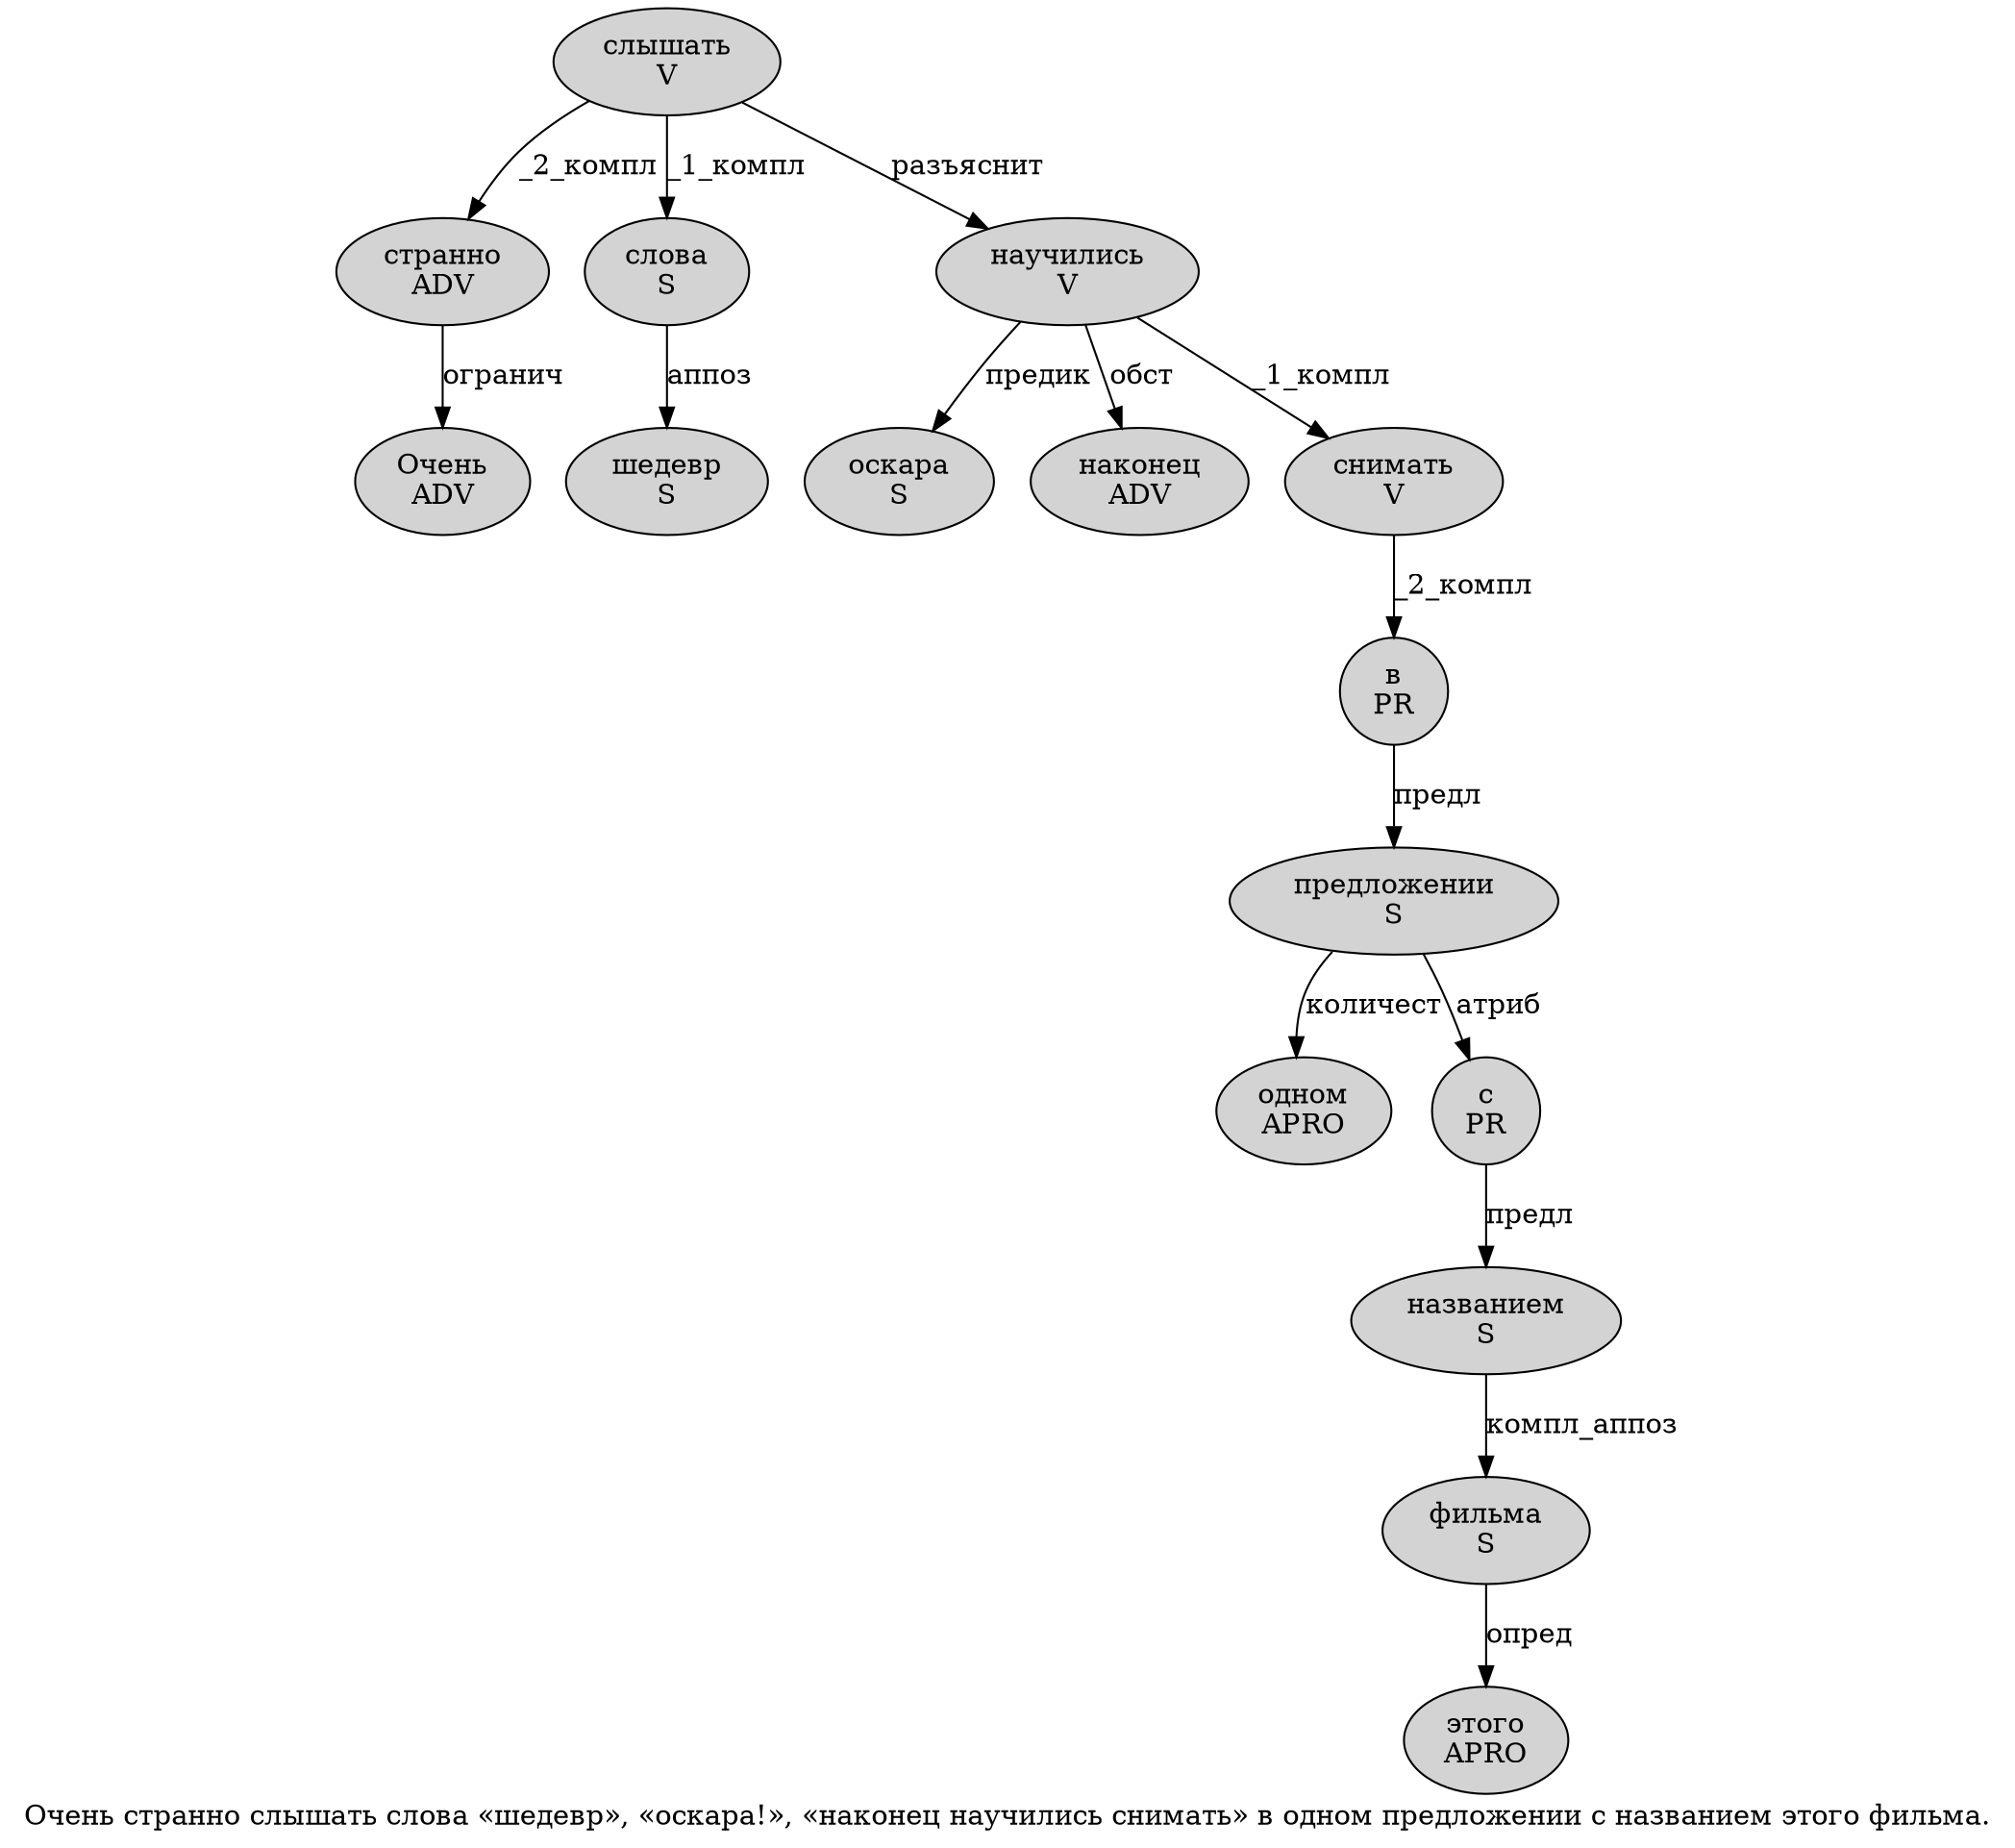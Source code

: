 digraph SENTENCE_3288 {
	graph [label="Очень странно слышать слова «шедевр», «оскара!», «наконец научились снимать» в одном предложении с названием этого фильма."]
	node [style=filled]
		0 [label="Очень
ADV" color="" fillcolor=lightgray penwidth=1 shape=ellipse]
		1 [label="странно
ADV" color="" fillcolor=lightgray penwidth=1 shape=ellipse]
		2 [label="слышать
V" color="" fillcolor=lightgray penwidth=1 shape=ellipse]
		3 [label="слова
S" color="" fillcolor=lightgray penwidth=1 shape=ellipse]
		5 [label="шедевр
S" color="" fillcolor=lightgray penwidth=1 shape=ellipse]
		9 [label="оскара
S" color="" fillcolor=lightgray penwidth=1 shape=ellipse]
		14 [label="наконец
ADV" color="" fillcolor=lightgray penwidth=1 shape=ellipse]
		15 [label="научились
V" color="" fillcolor=lightgray penwidth=1 shape=ellipse]
		16 [label="снимать
V" color="" fillcolor=lightgray penwidth=1 shape=ellipse]
		18 [label="в
PR" color="" fillcolor=lightgray penwidth=1 shape=ellipse]
		19 [label="одном
APRO" color="" fillcolor=lightgray penwidth=1 shape=ellipse]
		20 [label="предложении
S" color="" fillcolor=lightgray penwidth=1 shape=ellipse]
		21 [label="с
PR" color="" fillcolor=lightgray penwidth=1 shape=ellipse]
		22 [label="названием
S" color="" fillcolor=lightgray penwidth=1 shape=ellipse]
		23 [label="этого
APRO" color="" fillcolor=lightgray penwidth=1 shape=ellipse]
		24 [label="фильма
S" color="" fillcolor=lightgray penwidth=1 shape=ellipse]
			3 -> 5 [label="аппоз"]
			16 -> 18 [label="_2_компл"]
			24 -> 23 [label="опред"]
			1 -> 0 [label="огранич"]
			21 -> 22 [label="предл"]
			15 -> 9 [label="предик"]
			15 -> 14 [label="обст"]
			15 -> 16 [label="_1_компл"]
			20 -> 19 [label="количест"]
			20 -> 21 [label="атриб"]
			22 -> 24 [label="компл_аппоз"]
			18 -> 20 [label="предл"]
			2 -> 1 [label="_2_компл"]
			2 -> 3 [label="_1_компл"]
			2 -> 15 [label="разъяснит"]
}